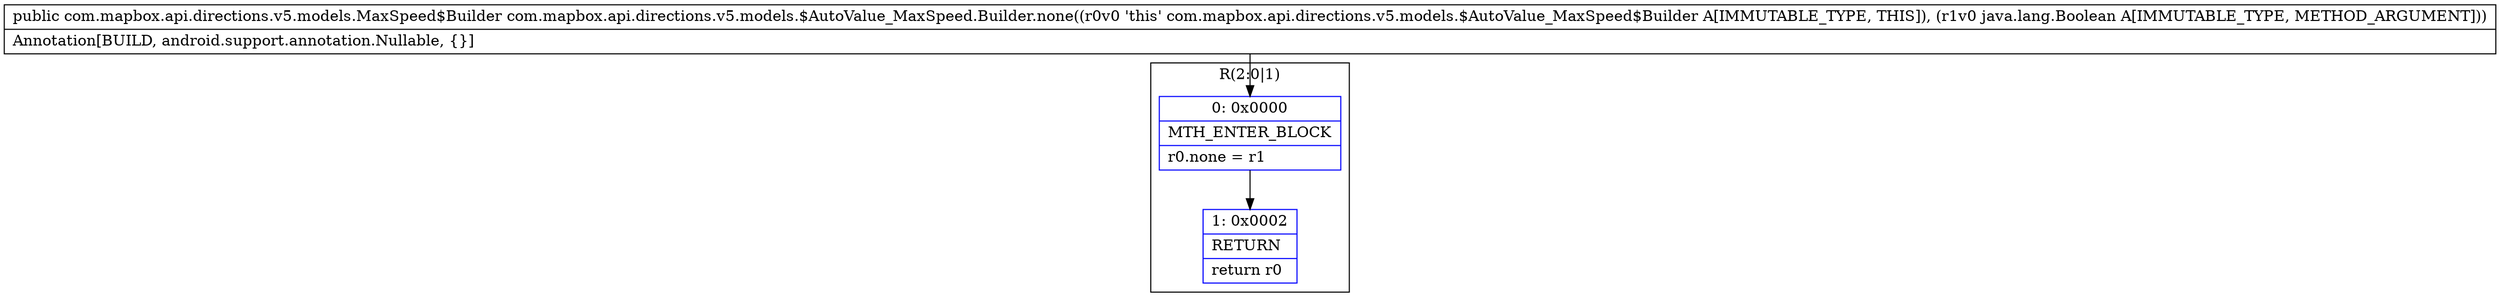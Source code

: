 digraph "CFG forcom.mapbox.api.directions.v5.models.$AutoValue_MaxSpeed.Builder.none(Ljava\/lang\/Boolean;)Lcom\/mapbox\/api\/directions\/v5\/models\/MaxSpeed$Builder;" {
subgraph cluster_Region_51371697 {
label = "R(2:0|1)";
node [shape=record,color=blue];
Node_0 [shape=record,label="{0\:\ 0x0000|MTH_ENTER_BLOCK\l|r0.none = r1\l}"];
Node_1 [shape=record,label="{1\:\ 0x0002|RETURN\l|return r0\l}"];
}
MethodNode[shape=record,label="{public com.mapbox.api.directions.v5.models.MaxSpeed$Builder com.mapbox.api.directions.v5.models.$AutoValue_MaxSpeed.Builder.none((r0v0 'this' com.mapbox.api.directions.v5.models.$AutoValue_MaxSpeed$Builder A[IMMUTABLE_TYPE, THIS]), (r1v0 java.lang.Boolean A[IMMUTABLE_TYPE, METHOD_ARGUMENT]))  | Annotation[BUILD, android.support.annotation.Nullable, \{\}]\l}"];
MethodNode -> Node_0;
Node_0 -> Node_1;
}

